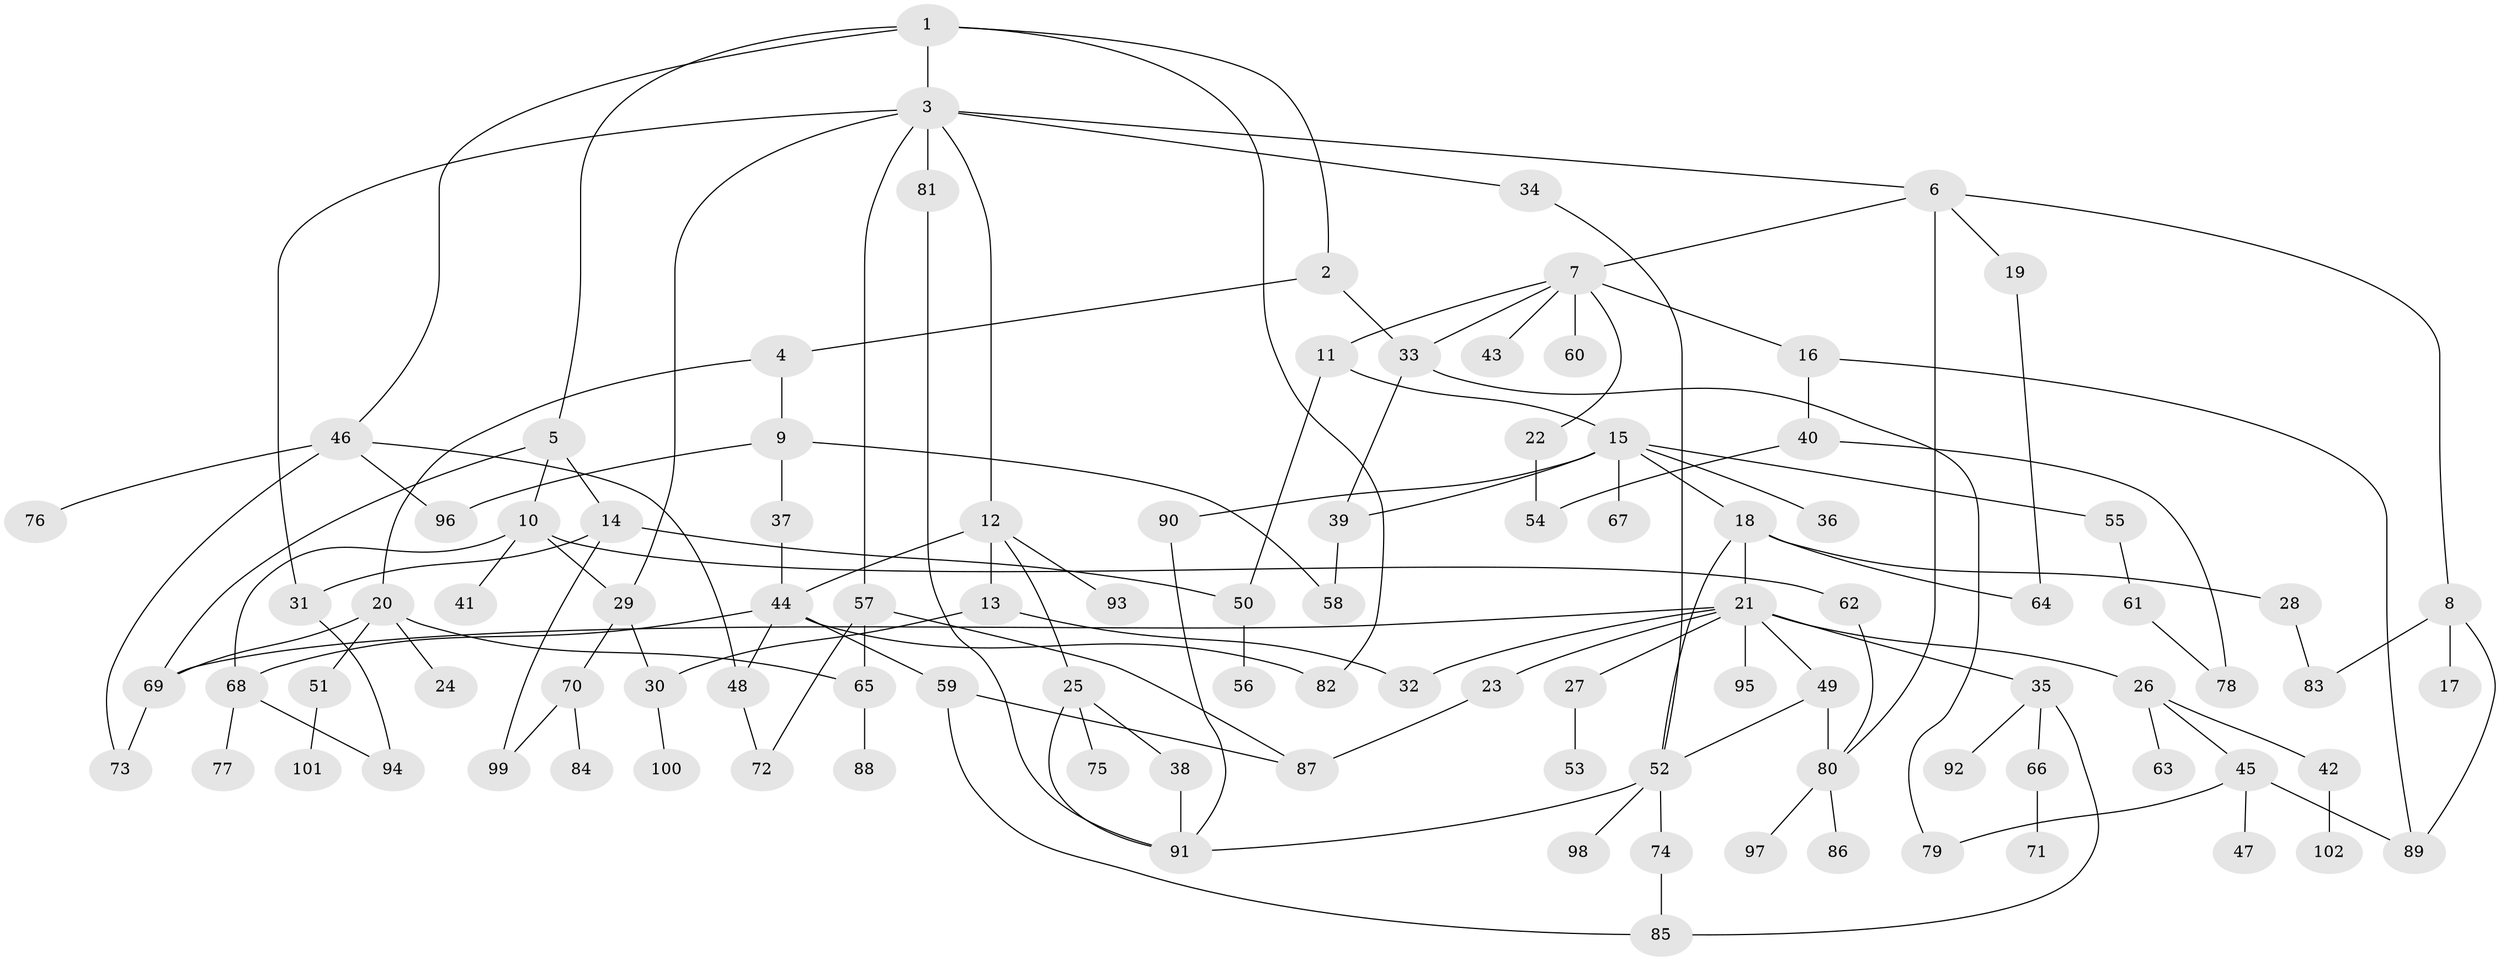 // Generated by graph-tools (version 1.1) at 2025/49/03/09/25 03:49:23]
// undirected, 102 vertices, 140 edges
graph export_dot {
graph [start="1"]
  node [color=gray90,style=filled];
  1;
  2;
  3;
  4;
  5;
  6;
  7;
  8;
  9;
  10;
  11;
  12;
  13;
  14;
  15;
  16;
  17;
  18;
  19;
  20;
  21;
  22;
  23;
  24;
  25;
  26;
  27;
  28;
  29;
  30;
  31;
  32;
  33;
  34;
  35;
  36;
  37;
  38;
  39;
  40;
  41;
  42;
  43;
  44;
  45;
  46;
  47;
  48;
  49;
  50;
  51;
  52;
  53;
  54;
  55;
  56;
  57;
  58;
  59;
  60;
  61;
  62;
  63;
  64;
  65;
  66;
  67;
  68;
  69;
  70;
  71;
  72;
  73;
  74;
  75;
  76;
  77;
  78;
  79;
  80;
  81;
  82;
  83;
  84;
  85;
  86;
  87;
  88;
  89;
  90;
  91;
  92;
  93;
  94;
  95;
  96;
  97;
  98;
  99;
  100;
  101;
  102;
  1 -- 2;
  1 -- 3;
  1 -- 5;
  1 -- 46;
  1 -- 82;
  2 -- 4;
  2 -- 33;
  3 -- 6;
  3 -- 12;
  3 -- 31;
  3 -- 34;
  3 -- 57;
  3 -- 81;
  3 -- 29;
  4 -- 9;
  4 -- 20;
  5 -- 10;
  5 -- 14;
  5 -- 69;
  6 -- 7;
  6 -- 8;
  6 -- 19;
  6 -- 80;
  7 -- 11;
  7 -- 16;
  7 -- 22;
  7 -- 43;
  7 -- 60;
  7 -- 33;
  8 -- 17;
  8 -- 89;
  8 -- 83;
  9 -- 37;
  9 -- 58;
  9 -- 96;
  10 -- 29;
  10 -- 41;
  10 -- 62;
  10 -- 68;
  11 -- 15;
  11 -- 50;
  12 -- 13;
  12 -- 25;
  12 -- 93;
  12 -- 44;
  13 -- 32;
  13 -- 30;
  14 -- 99;
  14 -- 50;
  14 -- 31;
  15 -- 18;
  15 -- 36;
  15 -- 55;
  15 -- 67;
  15 -- 90;
  15 -- 39;
  16 -- 40;
  16 -- 89;
  18 -- 21;
  18 -- 28;
  18 -- 52;
  18 -- 64;
  19 -- 64;
  20 -- 24;
  20 -- 51;
  20 -- 65;
  20 -- 69;
  21 -- 23;
  21 -- 26;
  21 -- 27;
  21 -- 35;
  21 -- 49;
  21 -- 95;
  21 -- 69;
  21 -- 32;
  22 -- 54;
  23 -- 87;
  25 -- 38;
  25 -- 75;
  25 -- 91;
  26 -- 42;
  26 -- 45;
  26 -- 63;
  27 -- 53;
  28 -- 83;
  29 -- 30;
  29 -- 70;
  30 -- 100;
  31 -- 94;
  33 -- 39;
  33 -- 79;
  34 -- 52;
  35 -- 66;
  35 -- 92;
  35 -- 85;
  37 -- 44;
  38 -- 91;
  39 -- 58;
  40 -- 54;
  40 -- 78;
  42 -- 102;
  44 -- 59;
  44 -- 68;
  44 -- 82;
  44 -- 48;
  45 -- 47;
  45 -- 89;
  45 -- 79;
  46 -- 48;
  46 -- 76;
  46 -- 96;
  46 -- 73;
  48 -- 72;
  49 -- 52;
  49 -- 80;
  50 -- 56;
  51 -- 101;
  52 -- 74;
  52 -- 98;
  52 -- 91;
  55 -- 61;
  57 -- 72;
  57 -- 87;
  57 -- 65;
  59 -- 85;
  59 -- 87;
  61 -- 78;
  62 -- 80;
  65 -- 88;
  66 -- 71;
  68 -- 77;
  68 -- 94;
  69 -- 73;
  70 -- 84;
  70 -- 99;
  74 -- 85;
  80 -- 86;
  80 -- 97;
  81 -- 91;
  90 -- 91;
}

